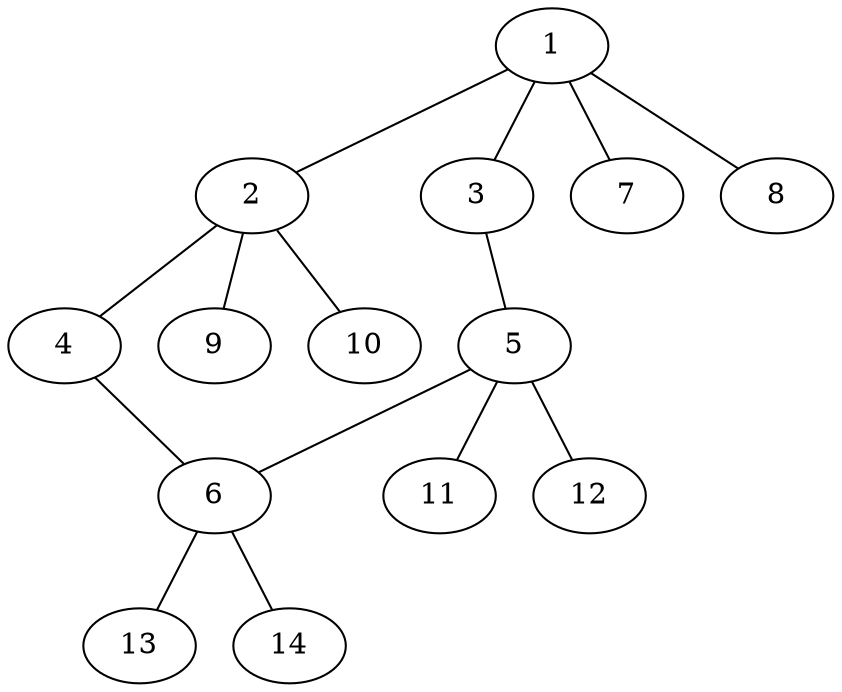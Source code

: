 graph molecule_74 {
	1	 [chem=C];
	2	 [chem=C];
	1 -- 2	 [valence=1];
	3	 [chem=S];
	1 -- 3	 [valence=1];
	7	 [chem=H];
	1 -- 7	 [valence=1];
	8	 [chem=H];
	1 -- 8	 [valence=1];
	4	 [chem=S];
	2 -- 4	 [valence=1];
	9	 [chem=H];
	2 -- 9	 [valence=1];
	10	 [chem=H];
	2 -- 10	 [valence=1];
	5	 [chem=C];
	3 -- 5	 [valence=1];
	6	 [chem=C];
	4 -- 6	 [valence=1];
	5 -- 6	 [valence=1];
	11	 [chem=H];
	5 -- 11	 [valence=1];
	12	 [chem=H];
	5 -- 12	 [valence=1];
	13	 [chem=H];
	6 -- 13	 [valence=1];
	14	 [chem=H];
	6 -- 14	 [valence=1];
}
